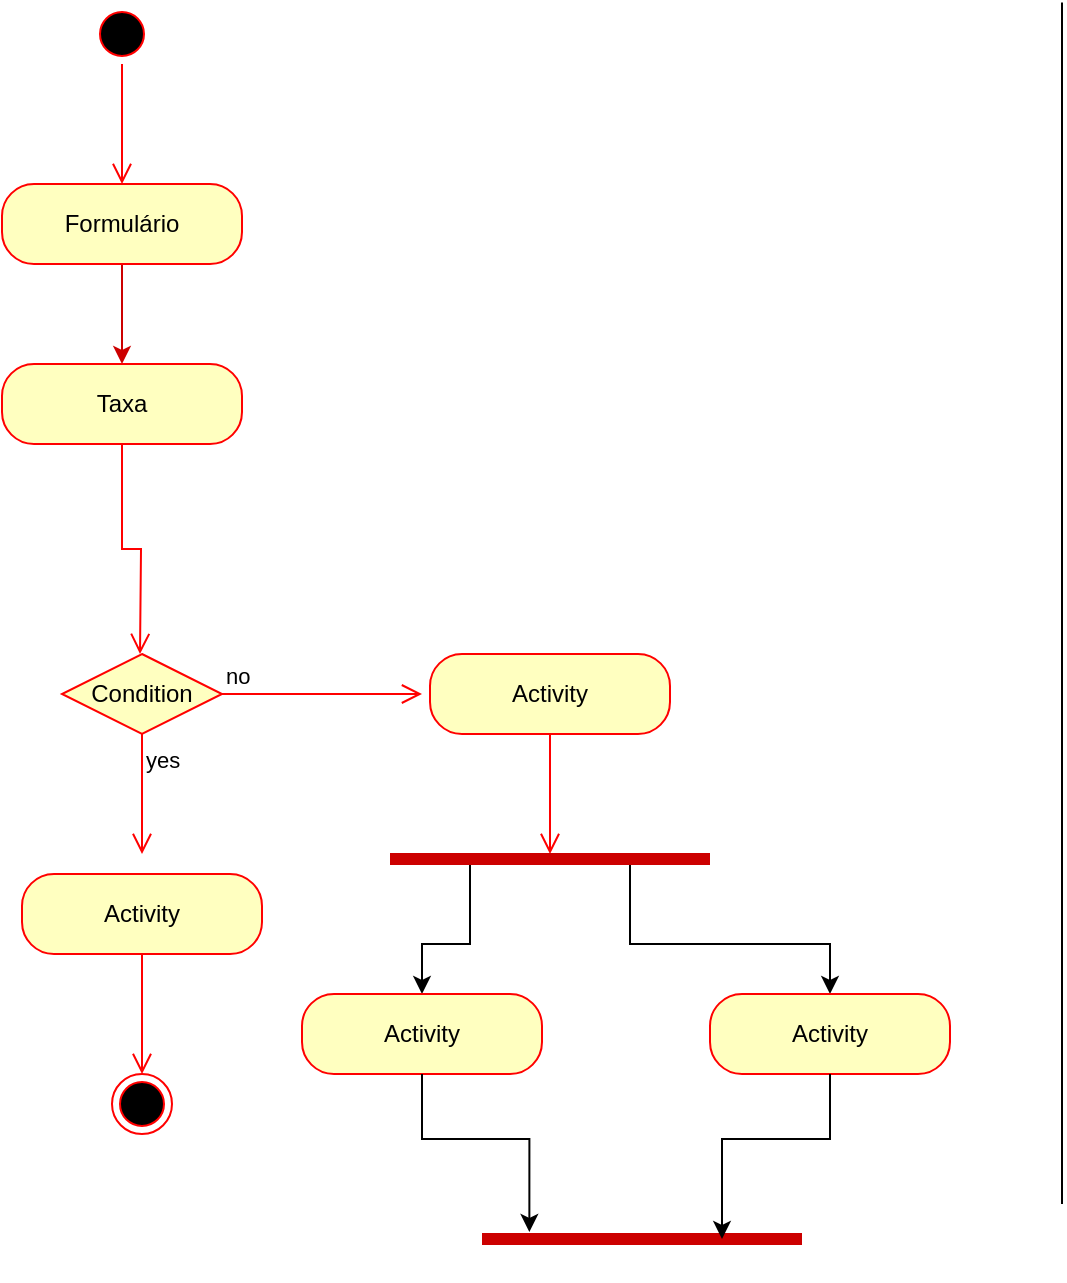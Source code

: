 <mxfile version="23.0.2" type="device">
  <diagram name="Página-1" id="WvkVloR16Vl9WGquUQCy">
    <mxGraphModel dx="878" dy="731" grid="1" gridSize="10" guides="1" tooltips="1" connect="1" arrows="1" fold="1" page="1" pageScale="1" pageWidth="827" pageHeight="1169" math="0" shadow="0">
      <root>
        <mxCell id="0" />
        <mxCell id="1" parent="0" />
        <mxCell id="Z7RxHpl4wB9hHLLimP5m-1" value="" style="ellipse;html=1;shape=startState;fillColor=#000000;strokeColor=#ff0000;" vertex="1" parent="1">
          <mxGeometry x="245" y="50" width="30" height="30" as="geometry" />
        </mxCell>
        <mxCell id="Z7RxHpl4wB9hHLLimP5m-2" value="" style="edgeStyle=orthogonalEdgeStyle;html=1;verticalAlign=bottom;endArrow=open;endSize=8;strokeColor=#ff0000;rounded=0;" edge="1" source="Z7RxHpl4wB9hHLLimP5m-1" parent="1">
          <mxGeometry relative="1" as="geometry">
            <mxPoint x="260" y="140" as="targetPoint" />
          </mxGeometry>
        </mxCell>
        <mxCell id="Z7RxHpl4wB9hHLLimP5m-15" style="edgeStyle=orthogonalEdgeStyle;rounded=0;orthogonalLoop=1;jettySize=auto;html=1;exitX=1;exitY=0.5;exitDx=0;exitDy=0;strokeColor=#CC0000;" edge="1" parent="1">
          <mxGeometry relative="1" as="geometry">
            <mxPoint x="310" y="160" as="sourcePoint" />
            <mxPoint x="260" y="230" as="targetPoint" />
            <Array as="points">
              <mxPoint x="260" y="160" />
            </Array>
          </mxGeometry>
        </mxCell>
        <mxCell id="Z7RxHpl4wB9hHLLimP5m-3" value="Formulário" style="rounded=1;whiteSpace=wrap;html=1;arcSize=40;fontColor=#000000;fillColor=#ffffc0;strokeColor=#ff0000;" vertex="1" parent="1">
          <mxGeometry x="200" y="140" width="120" height="40" as="geometry" />
        </mxCell>
        <mxCell id="Z7RxHpl4wB9hHLLimP5m-5" value="Taxa" style="rounded=1;whiteSpace=wrap;html=1;arcSize=40;fontColor=#000000;fillColor=#ffffc0;strokeColor=#ff0000;" vertex="1" parent="1">
          <mxGeometry x="200" y="230" width="120" height="40" as="geometry" />
        </mxCell>
        <mxCell id="Z7RxHpl4wB9hHLLimP5m-6" value="" style="edgeStyle=orthogonalEdgeStyle;html=1;verticalAlign=bottom;endArrow=open;endSize=8;strokeColor=#ff0000;rounded=0;" edge="1" source="Z7RxHpl4wB9hHLLimP5m-5" parent="1">
          <mxGeometry relative="1" as="geometry">
            <mxPoint x="269" y="375" as="targetPoint" />
          </mxGeometry>
        </mxCell>
        <mxCell id="Z7RxHpl4wB9hHLLimP5m-7" value="Condition" style="rhombus;whiteSpace=wrap;html=1;fontColor=#000000;fillColor=#ffffc0;strokeColor=#ff0000;" vertex="1" parent="1">
          <mxGeometry x="230" y="375" width="80" height="40" as="geometry" />
        </mxCell>
        <mxCell id="Z7RxHpl4wB9hHLLimP5m-8" value="no" style="edgeStyle=orthogonalEdgeStyle;html=1;align=left;verticalAlign=bottom;endArrow=open;endSize=8;strokeColor=#ff0000;rounded=0;" edge="1" source="Z7RxHpl4wB9hHLLimP5m-7" parent="1">
          <mxGeometry x="-1" relative="1" as="geometry">
            <mxPoint x="410" y="395" as="targetPoint" />
          </mxGeometry>
        </mxCell>
        <mxCell id="Z7RxHpl4wB9hHLLimP5m-9" value="yes" style="edgeStyle=orthogonalEdgeStyle;html=1;align=left;verticalAlign=top;endArrow=open;endSize=8;strokeColor=#ff0000;rounded=0;" edge="1" source="Z7RxHpl4wB9hHLLimP5m-7" parent="1">
          <mxGeometry x="-1" relative="1" as="geometry">
            <mxPoint x="270" y="475" as="targetPoint" />
          </mxGeometry>
        </mxCell>
        <mxCell id="Z7RxHpl4wB9hHLLimP5m-10" value="Activity" style="rounded=1;whiteSpace=wrap;html=1;arcSize=40;fontColor=#000000;fillColor=#ffffc0;strokeColor=#ff0000;" vertex="1" parent="1">
          <mxGeometry x="414" y="375" width="120" height="40" as="geometry" />
        </mxCell>
        <mxCell id="Z7RxHpl4wB9hHLLimP5m-11" value="" style="edgeStyle=orthogonalEdgeStyle;html=1;verticalAlign=bottom;endArrow=open;endSize=8;strokeColor=#ff0000;rounded=0;" edge="1" source="Z7RxHpl4wB9hHLLimP5m-10" parent="1">
          <mxGeometry relative="1" as="geometry">
            <mxPoint x="474" y="475" as="targetPoint" />
          </mxGeometry>
        </mxCell>
        <mxCell id="Z7RxHpl4wB9hHLLimP5m-12" value="" style="ellipse;html=1;shape=endState;fillColor=#000000;strokeColor=#ff0000;" vertex="1" parent="1">
          <mxGeometry x="255" y="585" width="30" height="30" as="geometry" />
        </mxCell>
        <mxCell id="Z7RxHpl4wB9hHLLimP5m-13" value="Activity" style="rounded=1;whiteSpace=wrap;html=1;arcSize=40;fontColor=#000000;fillColor=#ffffc0;strokeColor=#ff0000;" vertex="1" parent="1">
          <mxGeometry x="210" y="485" width="120" height="40" as="geometry" />
        </mxCell>
        <mxCell id="Z7RxHpl4wB9hHLLimP5m-14" value="" style="edgeStyle=orthogonalEdgeStyle;html=1;verticalAlign=bottom;endArrow=open;endSize=8;strokeColor=#ff0000;rounded=0;" edge="1" source="Z7RxHpl4wB9hHLLimP5m-13" parent="1">
          <mxGeometry relative="1" as="geometry">
            <mxPoint x="270" y="585" as="targetPoint" />
          </mxGeometry>
        </mxCell>
        <mxCell id="Z7RxHpl4wB9hHLLimP5m-16" value="" style="endArrow=none;html=1;rounded=0;" edge="1" parent="1">
          <mxGeometry width="50" height="50" relative="1" as="geometry">
            <mxPoint x="730" y="650.0" as="sourcePoint" />
            <mxPoint x="730" y="49.2" as="targetPoint" />
          </mxGeometry>
        </mxCell>
        <mxCell id="Z7RxHpl4wB9hHLLimP5m-20" style="edgeStyle=orthogonalEdgeStyle;rounded=0;orthogonalLoop=1;jettySize=auto;html=1;exitX=0.75;exitY=0.5;exitDx=0;exitDy=0;exitPerimeter=0;" edge="1" parent="1" source="Z7RxHpl4wB9hHLLimP5m-18" target="Z7RxHpl4wB9hHLLimP5m-23">
          <mxGeometry relative="1" as="geometry">
            <mxPoint x="580" y="550" as="targetPoint" />
          </mxGeometry>
        </mxCell>
        <mxCell id="Z7RxHpl4wB9hHLLimP5m-21" style="edgeStyle=orthogonalEdgeStyle;rounded=0;orthogonalLoop=1;jettySize=auto;html=1;exitX=0.25;exitY=0.5;exitDx=0;exitDy=0;exitPerimeter=0;" edge="1" parent="1" source="Z7RxHpl4wB9hHLLimP5m-18" target="Z7RxHpl4wB9hHLLimP5m-22">
          <mxGeometry relative="1" as="geometry">
            <mxPoint x="400" y="550" as="targetPoint" />
          </mxGeometry>
        </mxCell>
        <mxCell id="Z7RxHpl4wB9hHLLimP5m-18" value="" style="line;strokeWidth=6;html=1;strokeColor=#CC0000;" vertex="1" parent="1">
          <mxGeometry x="394" y="460" width="160" height="35" as="geometry" />
        </mxCell>
        <mxCell id="Z7RxHpl4wB9hHLLimP5m-22" value="Activity" style="rounded=1;whiteSpace=wrap;html=1;arcSize=40;fontColor=#000000;fillColor=#ffffc0;strokeColor=#ff0000;" vertex="1" parent="1">
          <mxGeometry x="350" y="545" width="120" height="40" as="geometry" />
        </mxCell>
        <mxCell id="Z7RxHpl4wB9hHLLimP5m-23" value="Activity" style="rounded=1;whiteSpace=wrap;html=1;arcSize=40;fontColor=#000000;fillColor=#ffffc0;strokeColor=#ff0000;" vertex="1" parent="1">
          <mxGeometry x="554" y="545" width="120" height="40" as="geometry" />
        </mxCell>
        <mxCell id="Z7RxHpl4wB9hHLLimP5m-24" value="" style="line;strokeWidth=6;html=1;strokeColor=#CC0000;" vertex="1" parent="1">
          <mxGeometry x="440" y="650" width="160" height="35" as="geometry" />
        </mxCell>
        <mxCell id="Z7RxHpl4wB9hHLLimP5m-25" style="edgeStyle=orthogonalEdgeStyle;rounded=0;orthogonalLoop=1;jettySize=auto;html=1;entryX=0.148;entryY=0.4;entryDx=0;entryDy=0;entryPerimeter=0;" edge="1" parent="1" source="Z7RxHpl4wB9hHLLimP5m-22" target="Z7RxHpl4wB9hHLLimP5m-24">
          <mxGeometry relative="1" as="geometry" />
        </mxCell>
        <mxCell id="Z7RxHpl4wB9hHLLimP5m-26" style="edgeStyle=orthogonalEdgeStyle;rounded=0;orthogonalLoop=1;jettySize=auto;html=1;entryX=0.75;entryY=0.5;entryDx=0;entryDy=0;entryPerimeter=0;" edge="1" parent="1" source="Z7RxHpl4wB9hHLLimP5m-23" target="Z7RxHpl4wB9hHLLimP5m-24">
          <mxGeometry relative="1" as="geometry" />
        </mxCell>
      </root>
    </mxGraphModel>
  </diagram>
</mxfile>
